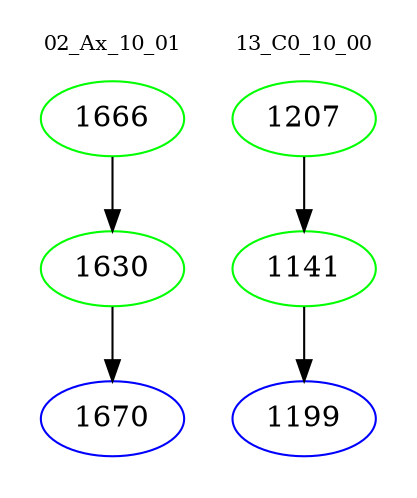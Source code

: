 digraph{
subgraph cluster_0 {
color = white
label = "02_Ax_10_01";
fontsize=10;
T0_1666 [label="1666", color="green"]
T0_1666 -> T0_1630 [color="black"]
T0_1630 [label="1630", color="green"]
T0_1630 -> T0_1670 [color="black"]
T0_1670 [label="1670", color="blue"]
}
subgraph cluster_1 {
color = white
label = "13_C0_10_00";
fontsize=10;
T1_1207 [label="1207", color="green"]
T1_1207 -> T1_1141 [color="black"]
T1_1141 [label="1141", color="green"]
T1_1141 -> T1_1199 [color="black"]
T1_1199 [label="1199", color="blue"]
}
}
